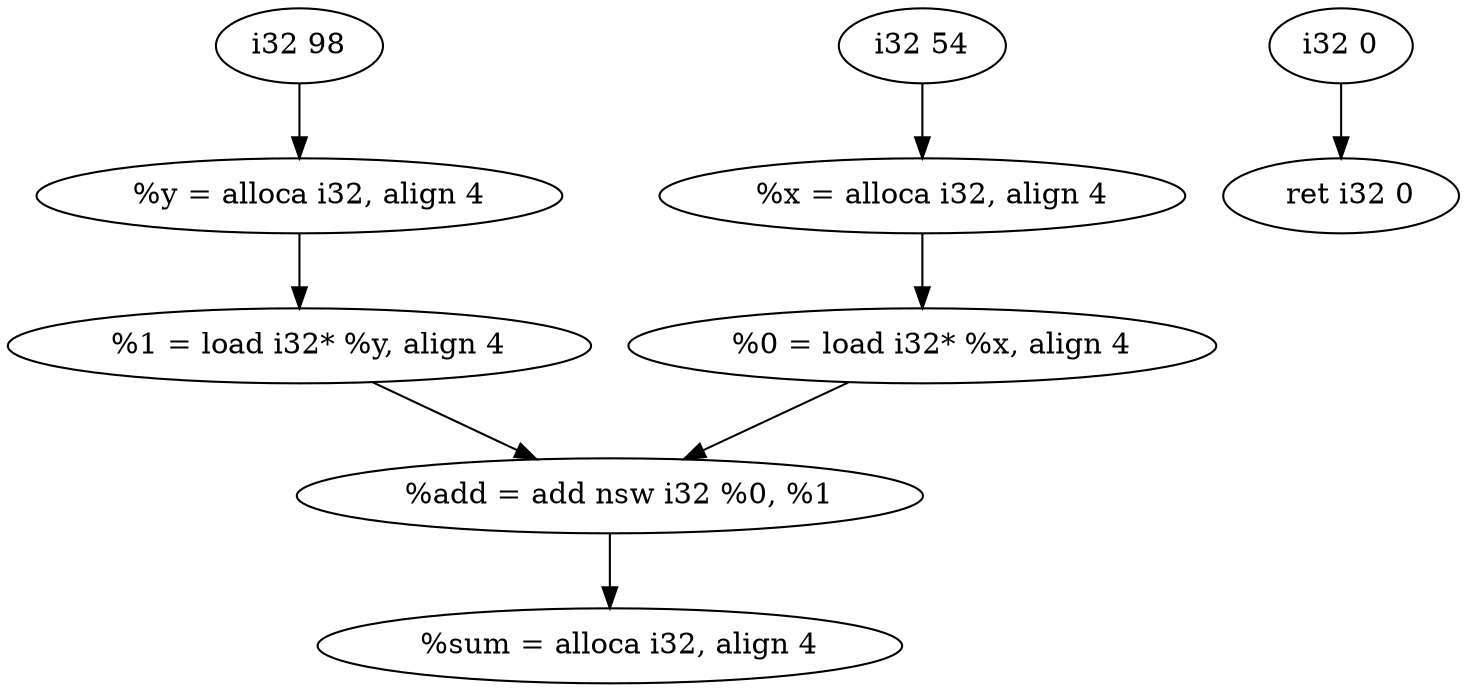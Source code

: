 digraph main{

"  %x = alloca i32, align 4";
"  %y = alloca i32, align 4";
"  %sum = alloca i32, align 4";
"i32 54" -> "  %x = alloca i32, align 4";
"i32 98" -> "  %y = alloca i32, align 4";
"  %x = alloca i32, align 4" -> "  %0 = load i32* %x, align 4";
"  %y = alloca i32, align 4" -> "  %1 = load i32* %y, align 4";
"  %0 = load i32* %x, align 4" -> "  %add = add nsw i32 %0, %1";
"  %1 = load i32* %y, align 4" -> "  %add = add nsw i32 %0, %1";
"  %add = add nsw i32 %0, %1" -> "  %sum = alloca i32, align 4";
"i32 0" -> "  ret i32 0";

}